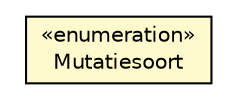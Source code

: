 #!/usr/local/bin/dot
#
# Class diagram 
# Generated by UMLGraph version R5_6-24-gf6e263 (http://www.umlgraph.org/)
#

digraph G {
	edge [fontname="Helvetica",fontsize=10,labelfontname="Helvetica",labelfontsize=10];
	node [fontname="Helvetica",fontsize=10,shape=plaintext];
	nodesep=0.25;
	ranksep=0.5;
	// nl.egem.stuf.stuf0204.Mutatiesoort
	c107771 [label=<<table title="nl.egem.stuf.stuf0204.Mutatiesoort" border="0" cellborder="1" cellspacing="0" cellpadding="2" port="p" bgcolor="lemonChiffon" href="./Mutatiesoort.html">
		<tr><td><table border="0" cellspacing="0" cellpadding="1">
<tr><td align="center" balign="center"> &#171;enumeration&#187; </td></tr>
<tr><td align="center" balign="center"> Mutatiesoort </td></tr>
		</table></td></tr>
		</table>>, URL="./Mutatiesoort.html", fontname="Helvetica", fontcolor="black", fontsize=10.0];
}

